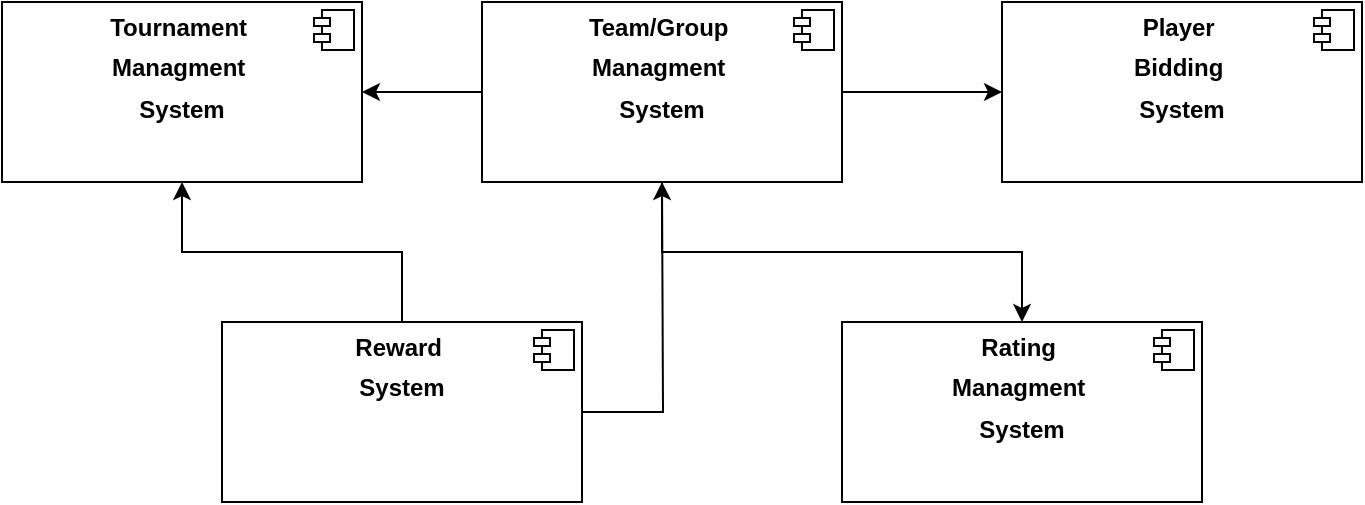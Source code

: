 <mxfile version="14.5.10" type="device"><diagram id="tG_VkX1_Kk_9DCuB49fC" name="Page-1"><mxGraphModel dx="1041" dy="494" grid="1" gridSize="10" guides="1" tooltips="1" connect="1" arrows="1" fold="1" page="1" pageScale="1" pageWidth="827" pageHeight="1169" math="0" shadow="0"><root><mxCell id="0"/><mxCell id="1" parent="0"/><mxCell id="PX-8VIyz_JXEf7td-s-N-1" value="&lt;p style=&quot;margin: 0px ; margin-top: 6px ; text-align: center&quot;&gt;&lt;b&gt;Tournament&amp;nbsp;&lt;/b&gt;&lt;/p&gt;&lt;p style=&quot;margin: 0px ; margin-top: 6px ; text-align: center&quot;&gt;&lt;b&gt;Managment&amp;nbsp;&lt;/b&gt;&lt;/p&gt;&lt;p style=&quot;margin: 0px ; margin-top: 6px ; text-align: center&quot;&gt;&lt;b&gt;System&lt;/b&gt;&lt;/p&gt;" style="align=left;overflow=fill;html=1;dropTarget=0;" vertex="1" parent="1"><mxGeometry x="30" y="30" width="180" height="90" as="geometry"/></mxCell><mxCell id="PX-8VIyz_JXEf7td-s-N-2" value="" style="shape=component;jettyWidth=8;jettyHeight=4;" vertex="1" parent="PX-8VIyz_JXEf7td-s-N-1"><mxGeometry x="1" width="20" height="20" relative="1" as="geometry"><mxPoint x="-24" y="4" as="offset"/></mxGeometry></mxCell><mxCell id="PX-8VIyz_JXEf7td-s-N-8" style="edgeStyle=orthogonalEdgeStyle;rounded=0;orthogonalLoop=1;jettySize=auto;html=1;entryX=0;entryY=0.5;entryDx=0;entryDy=0;" edge="1" parent="1" source="PX-8VIyz_JXEf7td-s-N-3" target="PX-8VIyz_JXEf7td-s-N-6"><mxGeometry relative="1" as="geometry"/></mxCell><mxCell id="PX-8VIyz_JXEf7td-s-N-9" value="" style="edgeStyle=orthogonalEdgeStyle;rounded=0;orthogonalLoop=1;jettySize=auto;html=1;" edge="1" parent="1" source="PX-8VIyz_JXEf7td-s-N-3" target="PX-8VIyz_JXEf7td-s-N-1"><mxGeometry relative="1" as="geometry"/></mxCell><mxCell id="PX-8VIyz_JXEf7td-s-N-12" style="edgeStyle=orthogonalEdgeStyle;rounded=0;orthogonalLoop=1;jettySize=auto;html=1;" edge="1" parent="1" source="PX-8VIyz_JXEf7td-s-N-3" target="PX-8VIyz_JXEf7td-s-N-10"><mxGeometry relative="1" as="geometry"/></mxCell><mxCell id="PX-8VIyz_JXEf7td-s-N-3" value="&lt;p style=&quot;margin: 0px ; margin-top: 6px ; text-align: center&quot;&gt;&lt;b&gt;Team/Group&amp;nbsp;&lt;/b&gt;&lt;/p&gt;&lt;p style=&quot;margin: 0px ; margin-top: 6px ; text-align: center&quot;&gt;&lt;b&gt;Managment&amp;nbsp;&lt;/b&gt;&lt;/p&gt;&lt;p style=&quot;margin: 0px ; margin-top: 6px ; text-align: center&quot;&gt;&lt;b&gt;System&lt;/b&gt;&lt;/p&gt;" style="align=left;overflow=fill;html=1;dropTarget=0;" vertex="1" parent="1"><mxGeometry x="270" y="30" width="180" height="90" as="geometry"/></mxCell><mxCell id="PX-8VIyz_JXEf7td-s-N-4" value="" style="shape=component;jettyWidth=8;jettyHeight=4;" vertex="1" parent="PX-8VIyz_JXEf7td-s-N-3"><mxGeometry x="1" width="20" height="20" relative="1" as="geometry"><mxPoint x="-24" y="4" as="offset"/></mxGeometry></mxCell><mxCell id="PX-8VIyz_JXEf7td-s-N-6" value="&lt;p style=&quot;margin: 0px ; margin-top: 6px ; text-align: center&quot;&gt;&lt;b&gt;Player&amp;nbsp;&lt;/b&gt;&lt;/p&gt;&lt;p style=&quot;margin: 0px ; margin-top: 6px ; text-align: center&quot;&gt;&lt;b&gt;Bidding&amp;nbsp;&lt;/b&gt;&lt;/p&gt;&lt;p style=&quot;margin: 0px ; margin-top: 6px ; text-align: center&quot;&gt;&lt;b&gt;System&lt;/b&gt;&lt;/p&gt;" style="align=left;overflow=fill;html=1;dropTarget=0;" vertex="1" parent="1"><mxGeometry x="530" y="30" width="180" height="90" as="geometry"/></mxCell><mxCell id="PX-8VIyz_JXEf7td-s-N-7" value="" style="shape=component;jettyWidth=8;jettyHeight=4;" vertex="1" parent="PX-8VIyz_JXEf7td-s-N-6"><mxGeometry x="1" width="20" height="20" relative="1" as="geometry"><mxPoint x="-24" y="4" as="offset"/></mxGeometry></mxCell><mxCell id="PX-8VIyz_JXEf7td-s-N-10" value="&lt;p style=&quot;margin: 0px ; margin-top: 6px ; text-align: center&quot;&gt;&lt;b&gt;Rating&amp;nbsp;&lt;/b&gt;&lt;/p&gt;&lt;p style=&quot;margin: 0px ; margin-top: 6px ; text-align: center&quot;&gt;&lt;b&gt;Managment&amp;nbsp;&lt;/b&gt;&lt;/p&gt;&lt;p style=&quot;margin: 0px ; margin-top: 6px ; text-align: center&quot;&gt;&lt;b&gt;System&lt;/b&gt;&lt;/p&gt;" style="align=left;overflow=fill;html=1;dropTarget=0;" vertex="1" parent="1"><mxGeometry x="450" y="190" width="180" height="90" as="geometry"/></mxCell><mxCell id="PX-8VIyz_JXEf7td-s-N-11" value="" style="shape=component;jettyWidth=8;jettyHeight=4;" vertex="1" parent="PX-8VIyz_JXEf7td-s-N-10"><mxGeometry x="1" width="20" height="20" relative="1" as="geometry"><mxPoint x="-24" y="4" as="offset"/></mxGeometry></mxCell><mxCell id="PX-8VIyz_JXEf7td-s-N-16" style="edgeStyle=orthogonalEdgeStyle;rounded=0;orthogonalLoop=1;jettySize=auto;html=1;" edge="1" parent="1" source="PX-8VIyz_JXEf7td-s-N-13"><mxGeometry relative="1" as="geometry"><mxPoint x="360" y="120" as="targetPoint"/></mxGeometry></mxCell><mxCell id="PX-8VIyz_JXEf7td-s-N-17" value="" style="edgeStyle=orthogonalEdgeStyle;rounded=0;orthogonalLoop=1;jettySize=auto;html=1;" edge="1" parent="1" source="PX-8VIyz_JXEf7td-s-N-13" target="PX-8VIyz_JXEf7td-s-N-1"><mxGeometry relative="1" as="geometry"/></mxCell><mxCell id="PX-8VIyz_JXEf7td-s-N-13" value="&lt;p style=&quot;margin: 0px ; margin-top: 6px ; text-align: center&quot;&gt;&lt;b&gt;Reward&amp;nbsp;&lt;/b&gt;&lt;/p&gt;&lt;p style=&quot;margin: 0px ; margin-top: 6px ; text-align: center&quot;&gt;&lt;b&gt;System&lt;/b&gt;&lt;/p&gt;" style="align=left;overflow=fill;html=1;dropTarget=0;" vertex="1" parent="1"><mxGeometry x="140" y="190" width="180" height="90" as="geometry"/></mxCell><mxCell id="PX-8VIyz_JXEf7td-s-N-14" value="" style="shape=component;jettyWidth=8;jettyHeight=4;" vertex="1" parent="PX-8VIyz_JXEf7td-s-N-13"><mxGeometry x="1" width="20" height="20" relative="1" as="geometry"><mxPoint x="-24" y="4" as="offset"/></mxGeometry></mxCell></root></mxGraphModel></diagram></mxfile>